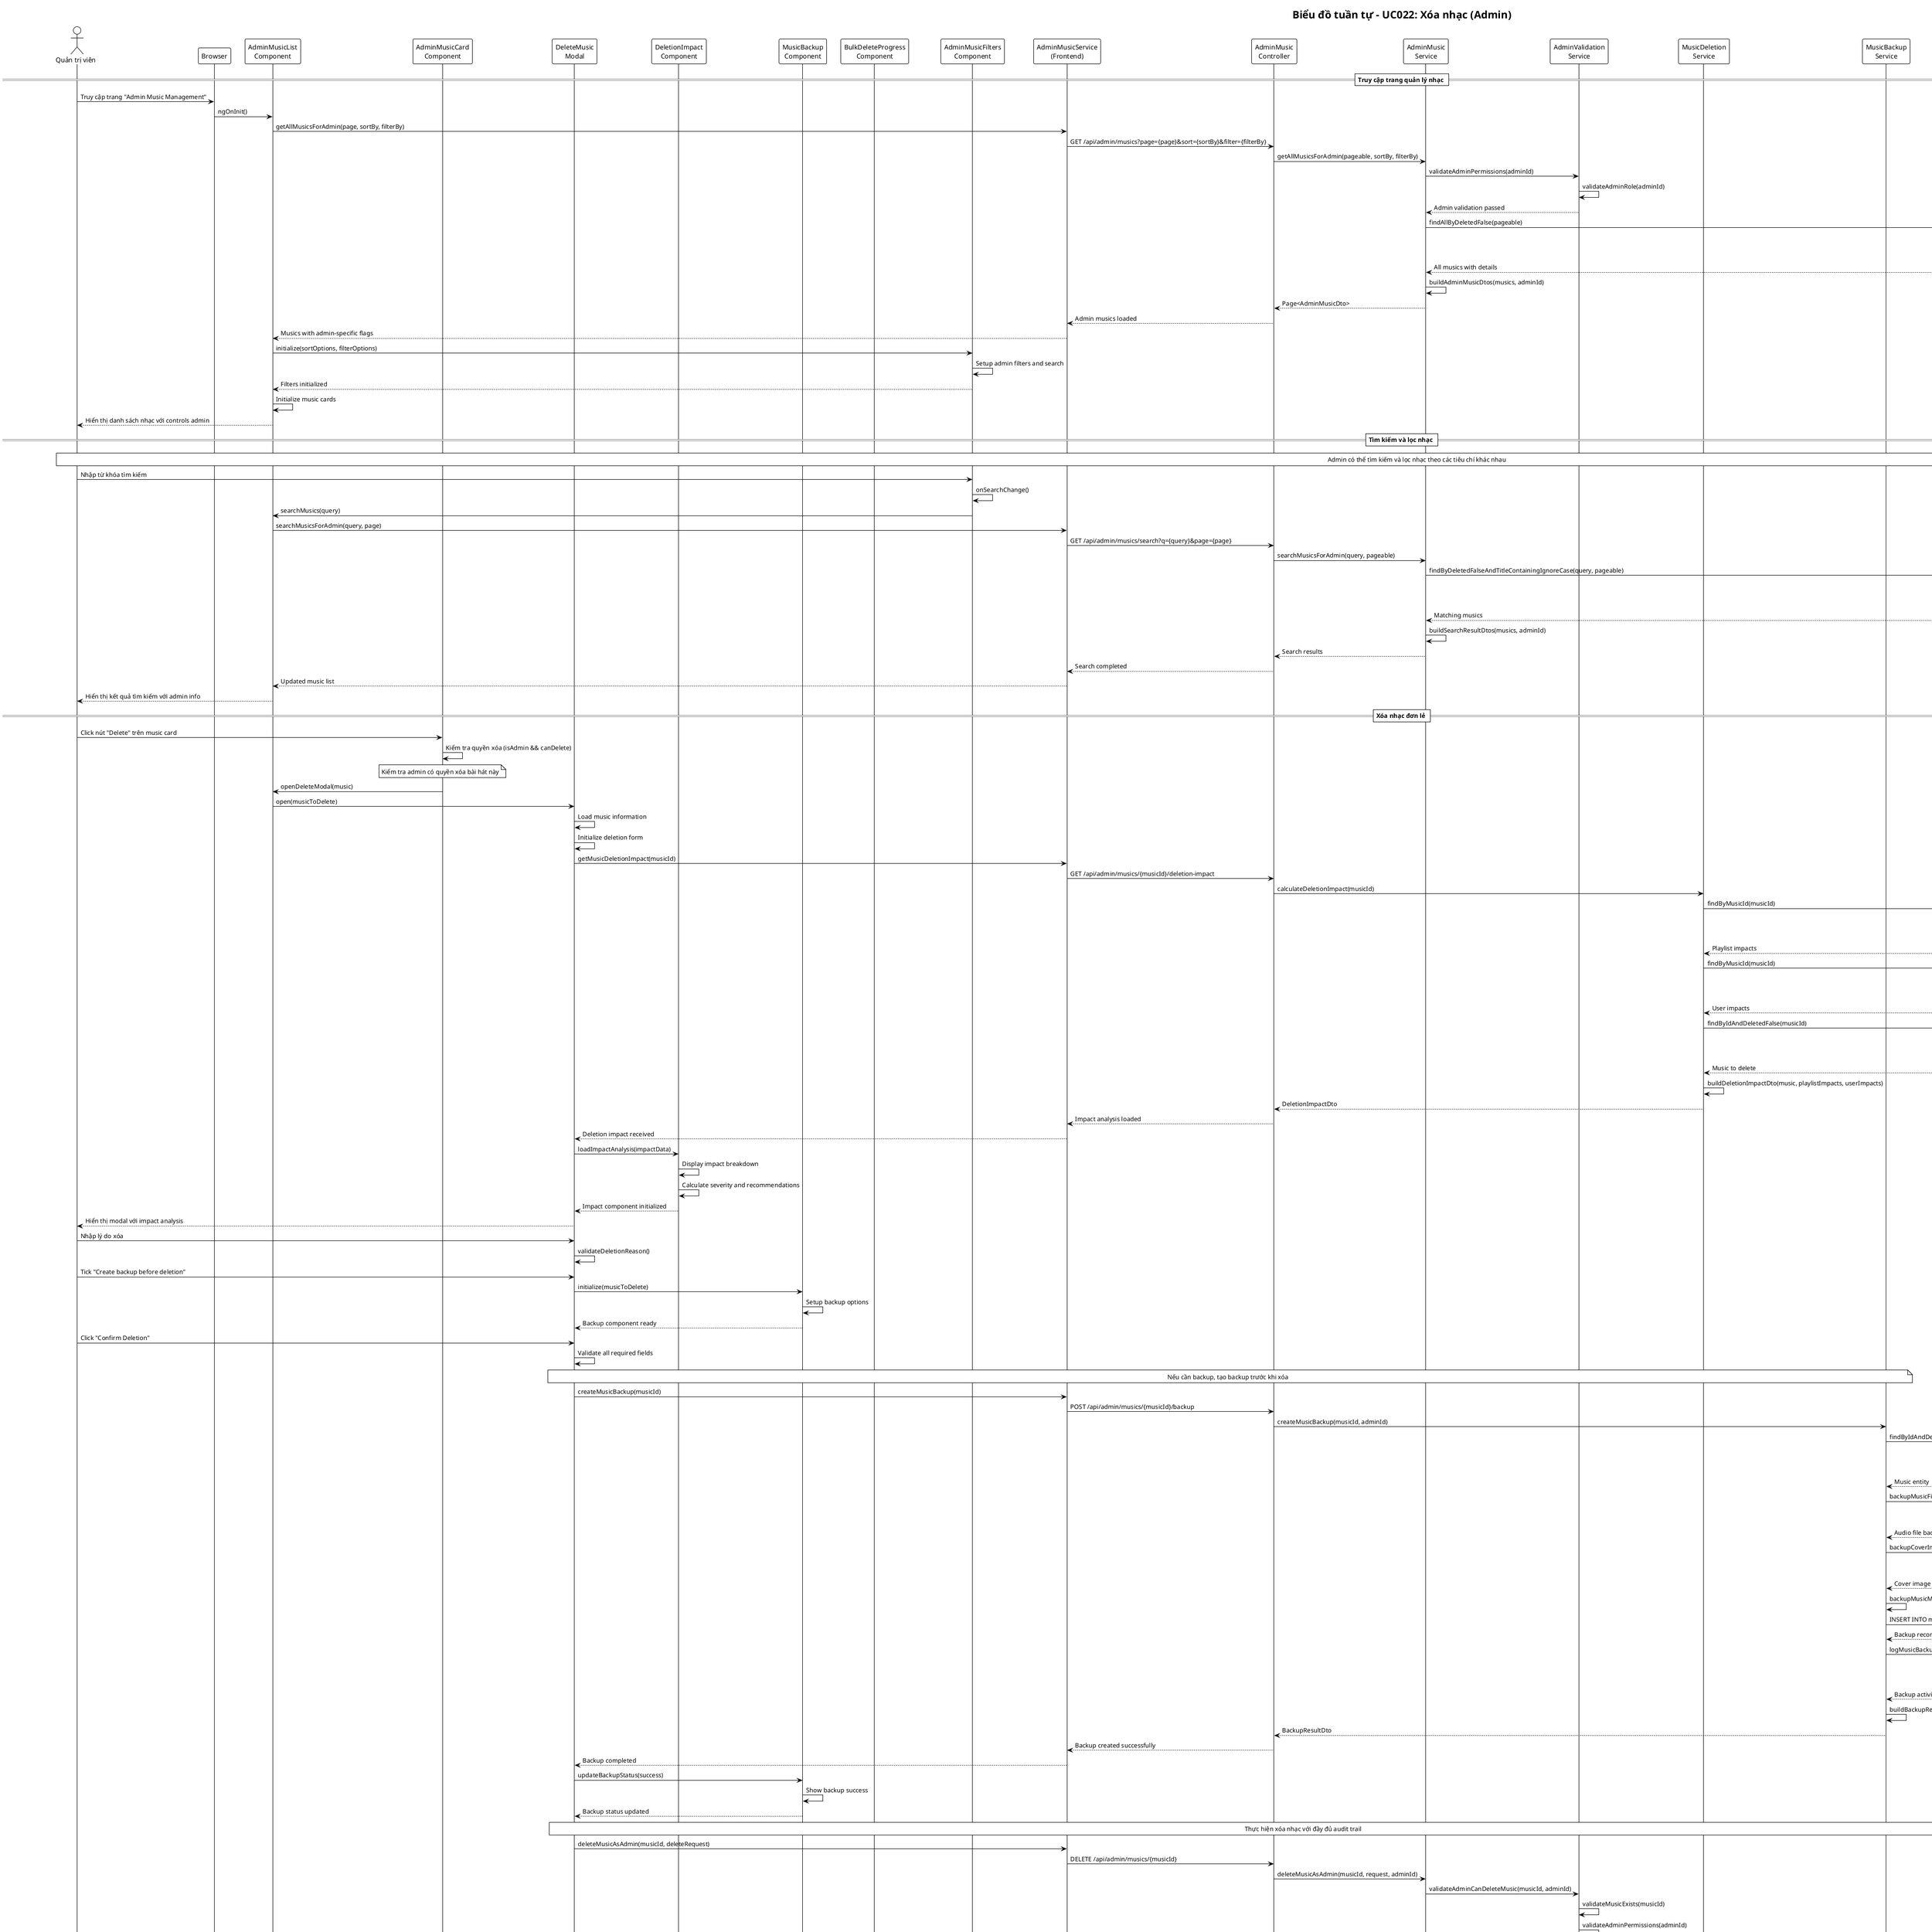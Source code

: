 @startuml UC022-Sequence-Diagram-Xoa-Nhac-Admin-Fixed
!theme plain

title Biểu đồ tuần tự - UC022: Xóa nhạc (Admin)

actor Admin as "Quản trị viên"
participant Browser as "Browser"
participant AdminMusicListComponent as "AdminMusicList\nComponent"
participant AdminMusicCardComponent as "AdminMusicCard\nComponent"
participant DeleteMusicModal as "DeleteMusic\nModal"
participant DeletionImpactComponent as "DeletionImpact\nComponent"
participant MusicBackupComponent as "MusicBackup\nComponent"
participant BulkDeleteProgressComponent as "BulkDeleteProgress\nComponent"
participant AdminMusicFiltersComponent as "AdminMusicFilters\nComponent"
participant AdminMusicService as "AdminMusicService\n(Frontend)"
participant AdminMusicController as "AdminMusic\nController"
participant AdminMusicService_BE as "AdminMusic\nService"
participant AdminValidationService as "AdminValidation\nService"
participant MusicDeletionService as "MusicDeletion\nService"
participant MusicBackupService as "MusicBackup\nService"
participant AdminAuditService as "AdminAudit\nService"
participant MusicRepository as "Music\nRepository"
participant PlaylistMusicRepository as "PlaylistMusic\nRepository"
participant UserFavoriteMusicRepository as "UserFavoriteMusic\nRepository"
participant FileStorageService as "FileStorage\nService"
participant PlaylistStatsService as "PlaylistStats\nService"
participant UserActivityService as "UserActivity\nService"
participant Database as "Database"

== Truy cập trang quản lý nhạc ==

Admin -> Browser: Truy cập trang "Admin Music Management"
Browser -> AdminMusicListComponent: ngOnInit()
AdminMusicListComponent -> AdminMusicService: getAllMusicsForAdmin(page, sortBy, filterBy)
AdminMusicService -> AdminMusicController: GET /api/admin/musics?page={page}&sort={sortBy}&filter={filterBy}
AdminMusicController -> AdminMusicService_BE: getAllMusicsForAdmin(pageable, sortBy, filterBy)

AdminMusicService_BE -> AdminValidationService: validateAdminPermissions(adminId)
AdminValidationService -> AdminValidationService: validateAdminRole(adminId)
AdminValidationService --> AdminMusicService_BE: Admin validation passed

AdminMusicService_BE -> MusicRepository: findAllByDeletedFalse(pageable)
MusicRepository -> Database: SELECT m.*, c.name as category_name, u.username as uploader_name FROM musics m LEFT JOIN categories c ON m.category_id = c.id LEFT JOIN users u ON m.user_id = u.id WHERE m.deleted = false ORDER BY m.created_at DESC
Database --> MusicRepository: Page<Music> with metadata
MusicRepository --> AdminMusicService_BE: All musics with details

AdminMusicService_BE -> AdminMusicService_BE: buildAdminMusicDtos(musics, adminId)
AdminMusicService_BE --> AdminMusicController: Page<AdminMusicDto>
AdminMusicController --> AdminMusicService: Admin musics loaded
AdminMusicService --> AdminMusicListComponent: Musics with admin-specific flags

AdminMusicListComponent -> AdminMusicFiltersComponent: initialize(sortOptions, filterOptions)
AdminMusicFiltersComponent -> AdminMusicFiltersComponent: Setup admin filters and search
AdminMusicFiltersComponent --> AdminMusicListComponent: Filters initialized

AdminMusicListComponent -> AdminMusicListComponent: Initialize music cards
AdminMusicListComponent --> Admin: Hiển thị danh sách nhạc với controls admin

== Tìm kiếm và lọc nhạc ==

note over Admin, Database: Admin có thể tìm kiếm và lọc nhạc theo các tiêu chí khác nhau

Admin -> AdminMusicFiltersComponent: Nhập từ khóa tìm kiếm
AdminMusicFiltersComponent -> AdminMusicFiltersComponent: onSearchChange()
AdminMusicFiltersComponent -> AdminMusicListComponent: searchMusics(query)

AdminMusicListComponent -> AdminMusicService: searchMusicsForAdmin(query, page)
AdminMusicService -> AdminMusicController: GET /api/admin/musics/search?q={query}&page={page}
AdminMusicController -> AdminMusicService_BE: searchMusicsForAdmin(query, pageable)

AdminMusicService_BE -> MusicRepository: findByDeletedFalseAndTitleContainingIgnoreCase(query, pageable)
MusicRepository -> Database: SELECT * FROM musics WHERE deleted = false AND (LOWER(title) LIKE LOWER(?) OR LOWER(artist) LIKE LOWER(?)) ORDER BY report_count DESC
Database --> MusicRepository: Search results
MusicRepository --> AdminMusicService_BE: Matching musics

AdminMusicService_BE -> AdminMusicService_BE: buildSearchResultDtos(musics, adminId)
AdminMusicService_BE --> AdminMusicController: Search results
AdminMusicController --> AdminMusicService: Search completed
AdminMusicService --> AdminMusicListComponent: Updated music list
AdminMusicListComponent --> Admin: Hiển thị kết quả tìm kiếm với admin info

== Xóa nhạc đơn lẻ ==

Admin -> AdminMusicCardComponent: Click nút "Delete" trên music card
AdminMusicCardComponent -> AdminMusicCardComponent: Kiểm tra quyền xóa (isAdmin && canDelete)

note over AdminMusicCardComponent: Kiểm tra admin có quyền xóa bài hát này

AdminMusicCardComponent -> AdminMusicListComponent: openDeleteModal(music)
AdminMusicListComponent -> DeleteMusicModal: open(musicToDelete)
DeleteMusicModal -> DeleteMusicModal: Load music information
DeleteMusicModal -> DeleteMusicModal: Initialize deletion form

DeleteMusicModal -> AdminMusicService: getMusicDeletionImpact(musicId)
AdminMusicService -> AdminMusicController: GET /api/admin/musics/{musicId}/deletion-impact
AdminMusicController -> MusicDeletionService: calculateDeletionImpact(musicId)

MusicDeletionService -> PlaylistMusicRepository: findByMusicId(musicId)
PlaylistMusicRepository -> Database: SELECT pm.*, p.name as playlist_name, u.username as owner_name FROM playlist_musics pm JOIN playlists p ON pm.playlist_id = p.id JOIN users u ON p.user_id = u.id WHERE pm.music_id = ?
Database --> PlaylistMusicRepository: Affected playlists
PlaylistMusicRepository --> MusicDeletionService: Playlist impacts

MusicDeletionService -> UserFavoriteMusicRepository: findByMusicId(musicId)
UserFavoriteMusicRepository -> Database: SELECT ufm.*, u.username, u.display_name FROM user_favorite_musics ufm JOIN users u ON ufm.user_id = u.id WHERE ufm.music_id = ?
Database --> UserFavoriteMusicRepository: Affected users
UserFavoriteMusicRepository --> MusicDeletionService: User impacts

MusicDeletionService -> MusicRepository: findByIdAndDeletedFalse(musicId)
MusicRepository -> Database: SELECT * FROM musics WHERE id = ? AND deleted = false
Database --> MusicRepository: Music details
MusicRepository --> MusicDeletionService: Music to delete

MusicDeletionService -> MusicDeletionService: buildDeletionImpactDto(music, playlistImpacts, userImpacts)
MusicDeletionService --> AdminMusicController: DeletionImpactDto
AdminMusicController --> AdminMusicService: Impact analysis loaded
AdminMusicService --> DeleteMusicModal: Deletion impact received

DeleteMusicModal -> DeletionImpactComponent: loadImpactAnalysis(impactData)
DeletionImpactComponent -> DeletionImpactComponent: Display impact breakdown
DeletionImpactComponent -> DeletionImpactComponent: Calculate severity and recommendations
DeletionImpactComponent --> DeleteMusicModal: Impact component initialized
DeleteMusicModal --> Admin: Hiển thị modal với impact analysis

Admin -> DeleteMusicModal: Nhập lý do xóa
DeleteMusicModal -> DeleteMusicModal: validateDeletionReason()

Admin -> DeleteMusicModal: Tick "Create backup before deletion"
DeleteMusicModal -> MusicBackupComponent: initialize(musicToDelete)
MusicBackupComponent -> MusicBackupComponent: Setup backup options
MusicBackupComponent --> DeleteMusicModal: Backup component ready

Admin -> DeleteMusicModal: Click "Confirm Deletion"
DeleteMusicModal -> DeleteMusicModal: Validate all required fields

note over DeleteMusicModal, MusicBackupService: Nếu cần backup, tạo backup trước khi xóa

DeleteMusicModal -> AdminMusicService: createMusicBackup(musicId)
AdminMusicService -> AdminMusicController: POST /api/admin/musics/{musicId}/backup
AdminMusicController -> MusicBackupService: createMusicBackup(musicId, adminId)

MusicBackupService -> MusicRepository: findByIdAndDeletedFalse(musicId)
MusicRepository -> Database: SELECT * FROM musics WHERE id = ? AND deleted = false
Database --> MusicRepository: Music data to backup
MusicRepository --> MusicBackupService: Music entity

MusicBackupService -> FileStorageService: backupMusicFile(music.audioFileUrl, musicId)
FileStorageService -> FileStorageService: copyFile(audioFileUrl, backupPath)
FileStorageService --> MusicBackupService: Audio file backed up

MusicBackupService -> FileStorageService: backupCoverImage(music.coverImageUrl, musicId)
FileStorageService -> FileStorageService: copyFile(coverImageUrl, backupCoverPath)
FileStorageService --> MusicBackupService: Cover image backed up

MusicBackupService -> MusicBackupService: backupMusicMetadata(musicId)
MusicBackupService -> Database: INSERT INTO music_backups (music_id, admin_id, backup_path, metadata_backup_path, backup_size, verified, created_at)
Database --> MusicBackupService: Backup record created

MusicBackupService -> AdminAuditService: logMusicBackup(musicId, adminId, backupPath)
AdminAuditService -> Database: INSERT INTO admin_audit_logs (admin_id, action_type, resource_id, action_details, created_at)
Database --> AdminAuditService: Backup logged
AdminAuditService --> MusicBackupService: Backup activity logged

MusicBackupService -> MusicBackupService: buildBackupResultDto(backup)
MusicBackupService --> AdminMusicController: BackupResultDto
AdminMusicController --> AdminMusicService: Backup created successfully
AdminMusicService --> DeleteMusicModal: Backup completed

DeleteMusicModal -> MusicBackupComponent: updateBackupStatus(success)
MusicBackupComponent -> MusicBackupComponent: Show backup success
MusicBackupComponent --> DeleteMusicModal: Backup status updated

note over DeleteMusicModal, AdminAuditService: Thực hiện xóa nhạc với đầy đủ audit trail

DeleteMusicModal -> AdminMusicService: deleteMusicAsAdmin(musicId, deleteRequest)
AdminMusicService -> AdminMusicController: DELETE /api/admin/musics/{musicId}
AdminMusicController -> AdminMusicService_BE: deleteMusicAsAdmin(musicId, request, adminId)

AdminMusicService_BE -> AdminValidationService: validateAdminCanDeleteMusic(musicId, adminId)
AdminValidationService -> AdminValidationService: validateMusicExists(musicId)
AdminValidationService -> AdminValidationService: validateAdminPermissions(adminId)
AdminValidationService -> AdminValidationService: checkMusicNotCurrentlyPlaying(musicId)
AdminValidationService --> AdminMusicService_BE: Deletion validation passed

AdminMusicService_BE -> MusicDeletionService: executeMusicDeletion(musicId, reason, adminId)

' Log deletion before actual deletion
MusicDeletionService -> AdminAuditService: logMusicDeletion(musicId, adminId, reason, impactData)
AdminAuditService -> Database: INSERT INTO admin_audit_logs (admin_id, action_type, resource_type, resource_id, action_details, created_at)
Database --> AdminAuditService: Deletion logged
AdminAuditService --> MusicDeletionService: Deletion activity logged

' Remove from all playlists
MusicDeletionService -> PlaylistMusicRepository: findByMusicId(musicId)
PlaylistMusicRepository -> Database: SELECT playlist_id FROM playlist_musics WHERE music_id = ?
Database --> PlaylistMusicRepository: Affected playlist IDs
PlaylistMusicRepository --> MusicDeletionService: Playlists to update

MusicDeletionService -> PlaylistMusicRepository: deleteAllByMusicId(musicId)
PlaylistMusicRepository -> Database: DELETE FROM playlist_musics WHERE music_id = ?
Database --> PlaylistMusicRepository: Music removed from all playlists
PlaylistMusicRepository --> MusicDeletionService: Playlist references cleaned

' Remove from all favorites
MusicDeletionService -> UserFavoriteMusicRepository: deleteAllByMusicId(musicId)
UserFavoriteMusicRepository -> Database: DELETE FROM user_favorite_musics WHERE music_id = ?
Database --> UserFavoriteMusicRepository: Music removed from all favorites
UserFavoriteMusicRepository --> MusicDeletionService: Favorite references cleaned

' Delete music files
MusicDeletionService -> FileStorageService: deleteMusicFile(music.audioFileUrl)
FileStorageService -> FileStorageService: deleteFile(audioFileUrl)
FileStorageService --> MusicDeletionService: Audio file deleted

MusicDeletionService -> FileStorageService: deleteCoverImage(music.coverImageUrl)
FileStorageService -> FileStorageService: deleteFile(coverImageUrl)
FileStorageService --> MusicDeletionService: Cover image deleted

' Soft delete music record
MusicDeletionService -> MusicRepository: softDeleteById(musicId, adminId, reason)
MusicRepository -> Database: UPDATE musics SET deleted = true, deleted_at = NOW(), deleted_by = ?, deletion_reason = ? WHERE id = ?
Database --> MusicRepository: Music marked as deleted
MusicRepository --> MusicDeletionService: Music soft deleted

' Update affected playlist statistics
MusicDeletionService -> PlaylistStatsService: updateAllAffectedPlaylists(musicId)
PlaylistStatsService -> PlaylistStatsService: updatePlaylistAfterMusicDeletion(playlistId)
PlaylistStatsService -> Database: UPDATE playlists SET music_count = music_count - 1, total_duration = total_duration - ? WHERE id = ?
Database --> PlaylistStatsService: Playlist stats updated
PlaylistStatsService --> MusicDeletionService: All playlist stats updated

' Notify affected users
MusicDeletionService -> UserActivityService: notifyAffectedUsers(musicId, reason)
UserActivityService -> UserActivityService: removeFromUserHistory(musicId)
UserActivityService -> Database: DELETE FROM user_listening_history WHERE music_id = ?
Database --> UserActivityService: User history cleaned
UserActivityService --> MusicDeletionService: Users notified and history cleaned

MusicDeletionService --> AdminMusicService_BE: Deletion completed successfully
AdminMusicService_BE --> AdminMusicController: Music deleted
AdminMusicController --> AdminMusicService: Success response
AdminMusicService --> AdminMusicListComponent: Music deleted successfully

AdminMusicListComponent -> AdminMusicListComponent: removeMusicFromList(musicId)
AdminMusicListComponent -> AdminMusicListComponent: updateMusicStats()
AdminMusicListComponent -> AdminMusicListComponent: showSuccessMessage("Bài hát đã được xóa thành công")

DeleteMusicModal -> DeleteMusicModal: close()
DeleteMusicModal --> AdminMusicListComponent: Modal closed
AdminMusicListComponent --> Admin: Hiển thị thông báo thành công và cập nhật danh sách

== Xóa hàng loạt nhạc ==

Admin -> AdminMusicListComponent: Click "Bulk Actions"
AdminMusicListComponent -> AdminMusicListComponent: toggleBulkMode()
AdminMusicListComponent -> AdminMusicListComponent: showBulkSelectionControls()

Admin -> AdminMusicCardComponent: Select multiple musics via checkbox
loop Chọn từng bài hát
    AdminMusicCardComponent -> AdminMusicListComponent: selectMusic(musicId)
    AdminMusicListComponent -> AdminMusicListComponent: Add to selectedMusics
    AdminMusicListComponent -> AdminMusicListComponent: updateSelectedCount()
end

Admin -> AdminMusicListComponent: Click "Delete Selected"
AdminMusicListComponent -> AdminMusicListComponent: openBulkDeleteModal()

AdminMusicListComponent -> DeleteMusicModal: openBulk(selectedMusics)
DeleteMusicModal -> DeleteMusicModal: isBulkMode = true
DeleteMusicModal -> DeleteMusicModal: Show bulk deletion form
DeleteMusicModal --> Admin: Hiển thị modal xóa hàng loạt

Admin -> DeleteMusicModal: Nhập lý do xóa chung
DeleteMusicModal -> DeleteMusicModal: validateBulkDeletionForm()

Admin -> DeleteMusicModal: Click "Confirm Bulk Delete"
DeleteMusicModal -> BulkDeleteProgressComponent: initialize(selectedMusics)
BulkDeleteProgressComponent -> BulkDeleteProgressComponent: Setup progress tracking
BulkDeleteProgressComponent --> DeleteMusicModal: Progress component ready

DeleteMusicModal -> AdminMusicService: bulkDeleteMusicsAsAdmin(selectedMusicIds, bulkRequest)
AdminMusicService -> AdminMusicController: DELETE /api/admin/musics/bulk
AdminMusicController -> AdminMusicService_BE: bulkDeleteMusicsAsAdmin(request, adminId)

AdminMusicService_BE -> AdminValidationService: validateBulkDeleteRequest(request)
AdminValidationService -> AdminValidationService: Check musicIds not empty
AdminValidationService -> AdminValidationService: Validate reasonable batch size
AdminValidationService -> AdminValidationService: Check admin permissions for each music
AdminValidationService --> AdminMusicService_BE: Bulk request validated

AdminMusicService_BE -> MusicDeletionService: executeBulkDeletion(musicIds, reason, adminId)

MusicDeletionService -> AdminAuditService: logBulkMusicDeletion(musicIds, adminId, reason)
AdminAuditService -> Database: INSERT INTO admin_audit_logs (bulk deletion record)
Database --> AdminAuditService: Bulk deletion logged
AdminAuditService --> MusicDeletionService: Bulk activity logged

MusicDeletionService -> MusicDeletionService: Initialize bulk deletion counters
MusicDeletionService -> MusicDeletionService: successCount = 0, failedCount = 0

loop Xóa từng bài hát
    MusicDeletionService -> MusicRepository: findByIdAndDeletedFalse(musicId)
    MusicRepository -> Database: SELECT music for deletion
    Database --> MusicRepository: Music to delete or null
    MusicRepository --> MusicDeletionService: Music entity

    note over MusicDeletionService: Xử lý từng bài hát - backup, clean references, delete files, soft delete

    MusicDeletionService -> MusicBackupService: createMusicBackup(musicId, adminId)
    MusicBackupService --> MusicDeletionService: Backup created

    MusicDeletionService -> PlaylistMusicRepository: deleteAllByMusicId(musicId)
    MusicDeletionService -> UserFavoriteMusicRepository: deleteAllByMusicId(musicId)

    MusicDeletionService -> FileStorageService: deleteMusicFile(music.audioFileUrl)
    MusicDeletionService -> FileStorageService: deleteCoverImage(music.coverImageUrl)

    MusicDeletionService -> MusicRepository: softDeleteById(musicId, adminId, reason)

    MusicDeletionService -> MusicDeletionService: successCount++

    MusicDeletionService -> BulkDeleteProgressComponent: updateProgress(currentIndex, successCount, failedCount)
    BulkDeleteProgressComponent -> BulkDeleteProgressComponent: Update progress bar and status
    BulkDeleteProgressComponent --> Admin: Hiển thị tiến độ xóa
end

' Update all affected playlists
MusicDeletionService -> PlaylistStatsService: updateAllAffectedPlaylists(allDeletedMusicIds)
PlaylistStatsService --> MusicDeletionService: All playlist stats updated

' Notify affected users
MusicDeletionService -> UserActivityService: notifyAffectedUsers(allDeletedMusicIds, reason)
UserActivityService --> MusicDeletionService: Users notified

MusicDeletionService -> MusicDeletionService: buildBulkDeleteResult()
MusicDeletionService --> AdminMusicService_BE: BulkDeleteResultDto
AdminMusicService_BE --> AdminMusicController: Bulk deletion result
AdminMusicController --> AdminMusicService: Bulk deletion completed
AdminMusicService --> AdminMusicListComponent: Bulk deletion result received

AdminMusicListComponent -> AdminMusicListComponent: updateAfterBulkDeletion(result)
AdminMusicListComponent -> AdminMusicListComponent: Remove deleted musics from list
AdminMusicListComponent -> AdminMusicListComponent: Clear selection
AdminMusicListComponent -> AdminMusicListComponent: Update statistics
AdminMusicListComponent -> BulkDeleteProgressComponent: showFinalResults(result)
BulkDeleteProgressComponent -> BulkDeleteProgressComponent: Display final summary
BulkDeleteProgressComponent --> Admin: Hiển thị "Đã xóa {successCount} bài hát, {failedCount} thất bại"

DeleteMusicModal -> DeleteMusicModal: close()

== Xử lý lỗi ==

note over Admin, Database: Các trường hợp lỗi có thể xảy ra trong quá trình xóa nhạc

note over AdminValidationService: Lỗi xác thực quyền admin
note over Admin: "Bạn không có quyền quản trị để xóa nhạc"

note over AdminValidationService: Lỗi nhạc không tồn tại
note over Admin: "Bài hát không tồn tại hoặc đã bị xóa"

note over AdminValidationService: Lỗi nhạc đang được phát
note over Admin: "Không thể xóa bài hát đang được phát"

note over FileStorageService: Lỗi xóa file storage
note over Admin: "Bài hát đã xóa nhưng có lỗi dọn dẹp file"

note over MusicBackupService: Lỗi tạo backup
note over Admin: "Không thể tạo backup, vẫn tiếp tục xóa? (Y/N)"

note over Database: Lỗi database constraint
note over Admin: "Không thể xóa bài hát do ràng buộc dữ liệu"

@enduml
